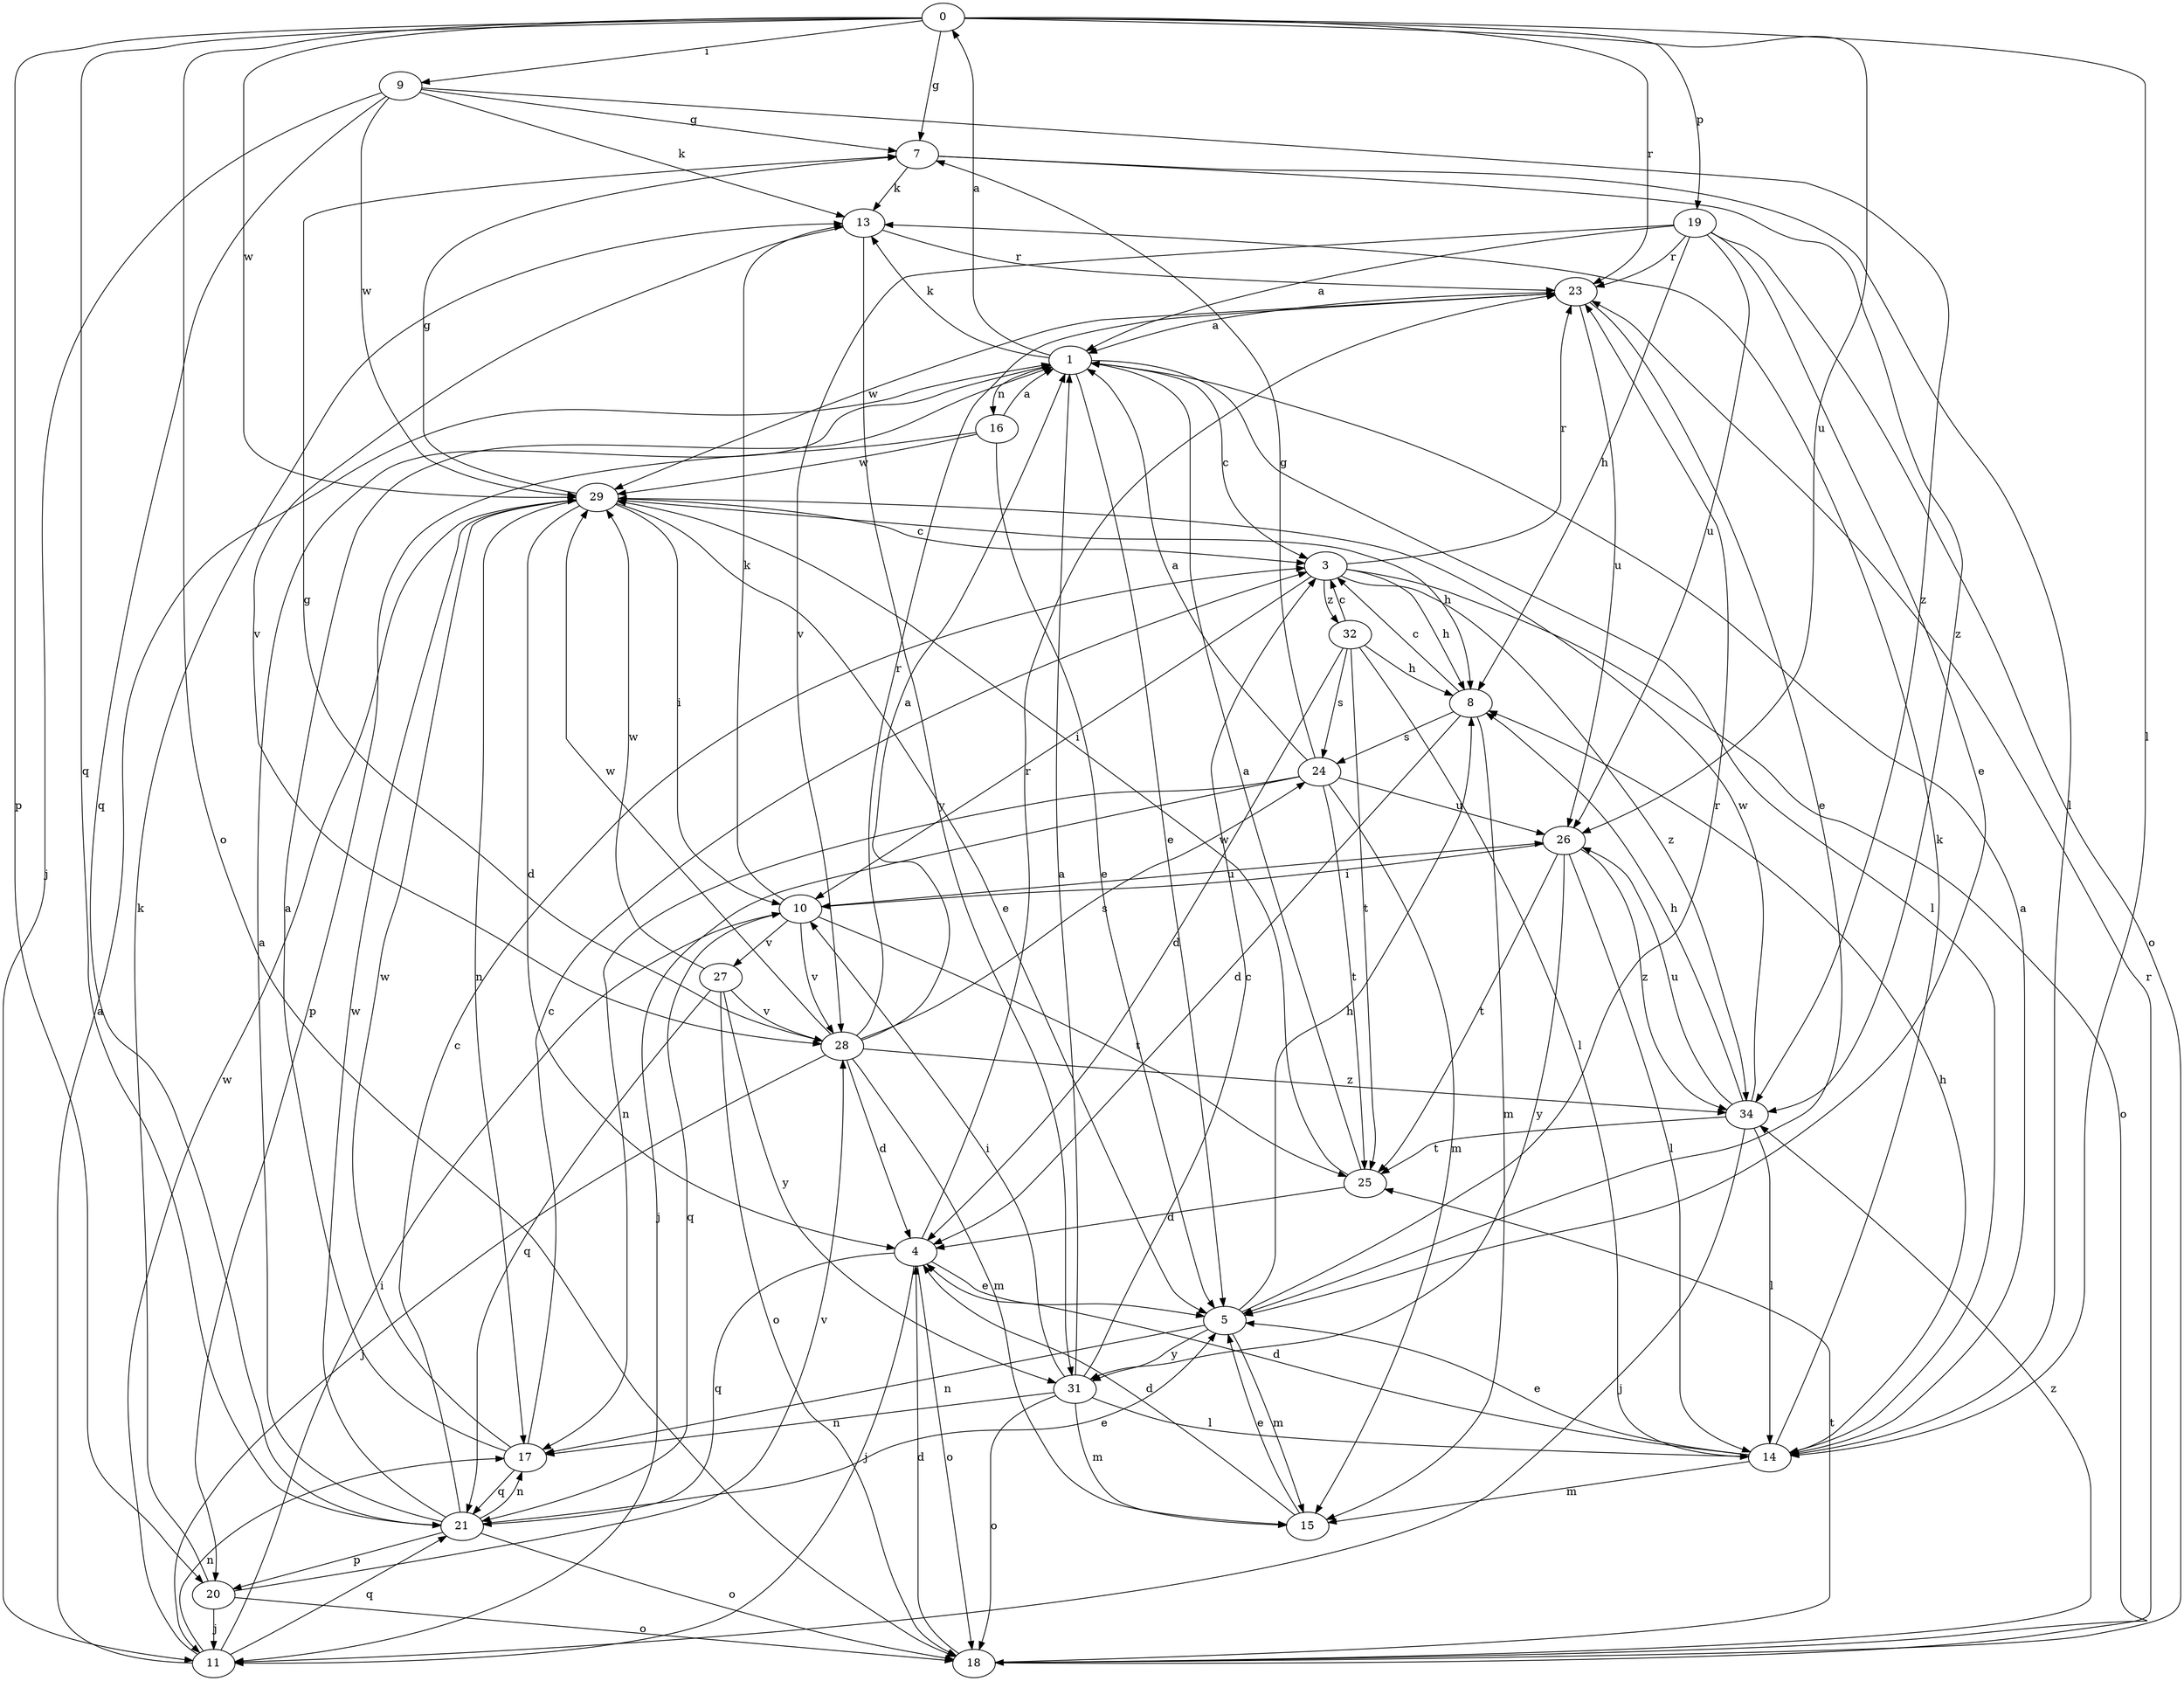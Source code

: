 strict digraph  {
0;
1;
3;
4;
5;
7;
8;
9;
10;
11;
13;
14;
15;
16;
17;
18;
19;
20;
21;
23;
24;
25;
26;
27;
28;
29;
31;
32;
34;
0 -> 7  [label=g];
0 -> 9  [label=i];
0 -> 14  [label=l];
0 -> 18  [label=o];
0 -> 19  [label=p];
0 -> 20  [label=p];
0 -> 21  [label=q];
0 -> 23  [label=r];
0 -> 26  [label=u];
0 -> 29  [label=w];
1 -> 0  [label=a];
1 -> 3  [label=c];
1 -> 5  [label=e];
1 -> 13  [label=k];
1 -> 14  [label=l];
1 -> 16  [label=n];
3 -> 8  [label=h];
3 -> 10  [label=i];
3 -> 18  [label=o];
3 -> 23  [label=r];
3 -> 32  [label=z];
3 -> 34  [label=z];
4 -> 5  [label=e];
4 -> 11  [label=j];
4 -> 18  [label=o];
4 -> 21  [label=q];
4 -> 23  [label=r];
5 -> 8  [label=h];
5 -> 15  [label=m];
5 -> 17  [label=n];
5 -> 23  [label=r];
5 -> 31  [label=y];
7 -> 13  [label=k];
7 -> 14  [label=l];
7 -> 34  [label=z];
8 -> 3  [label=c];
8 -> 4  [label=d];
8 -> 15  [label=m];
8 -> 24  [label=s];
9 -> 7  [label=g];
9 -> 11  [label=j];
9 -> 13  [label=k];
9 -> 21  [label=q];
9 -> 29  [label=w];
9 -> 34  [label=z];
10 -> 13  [label=k];
10 -> 21  [label=q];
10 -> 25  [label=t];
10 -> 26  [label=u];
10 -> 27  [label=v];
10 -> 28  [label=v];
11 -> 1  [label=a];
11 -> 10  [label=i];
11 -> 17  [label=n];
11 -> 21  [label=q];
11 -> 29  [label=w];
13 -> 23  [label=r];
13 -> 28  [label=v];
13 -> 31  [label=y];
14 -> 1  [label=a];
14 -> 4  [label=d];
14 -> 5  [label=e];
14 -> 8  [label=h];
14 -> 13  [label=k];
14 -> 15  [label=m];
15 -> 4  [label=d];
15 -> 5  [label=e];
16 -> 1  [label=a];
16 -> 5  [label=e];
16 -> 20  [label=p];
16 -> 29  [label=w];
17 -> 1  [label=a];
17 -> 3  [label=c];
17 -> 21  [label=q];
17 -> 29  [label=w];
18 -> 4  [label=d];
18 -> 23  [label=r];
18 -> 25  [label=t];
18 -> 34  [label=z];
19 -> 1  [label=a];
19 -> 5  [label=e];
19 -> 8  [label=h];
19 -> 18  [label=o];
19 -> 23  [label=r];
19 -> 26  [label=u];
19 -> 28  [label=v];
20 -> 11  [label=j];
20 -> 13  [label=k];
20 -> 18  [label=o];
20 -> 28  [label=v];
21 -> 1  [label=a];
21 -> 3  [label=c];
21 -> 5  [label=e];
21 -> 17  [label=n];
21 -> 18  [label=o];
21 -> 20  [label=p];
21 -> 29  [label=w];
23 -> 1  [label=a];
23 -> 5  [label=e];
23 -> 26  [label=u];
23 -> 29  [label=w];
24 -> 1  [label=a];
24 -> 7  [label=g];
24 -> 11  [label=j];
24 -> 15  [label=m];
24 -> 17  [label=n];
24 -> 25  [label=t];
24 -> 26  [label=u];
25 -> 1  [label=a];
25 -> 4  [label=d];
25 -> 29  [label=w];
26 -> 10  [label=i];
26 -> 14  [label=l];
26 -> 25  [label=t];
26 -> 31  [label=y];
26 -> 34  [label=z];
27 -> 18  [label=o];
27 -> 21  [label=q];
27 -> 28  [label=v];
27 -> 29  [label=w];
27 -> 31  [label=y];
28 -> 1  [label=a];
28 -> 4  [label=d];
28 -> 7  [label=g];
28 -> 11  [label=j];
28 -> 15  [label=m];
28 -> 23  [label=r];
28 -> 24  [label=s];
28 -> 29  [label=w];
28 -> 34  [label=z];
29 -> 3  [label=c];
29 -> 4  [label=d];
29 -> 5  [label=e];
29 -> 7  [label=g];
29 -> 8  [label=h];
29 -> 10  [label=i];
29 -> 17  [label=n];
31 -> 1  [label=a];
31 -> 3  [label=c];
31 -> 10  [label=i];
31 -> 14  [label=l];
31 -> 15  [label=m];
31 -> 17  [label=n];
31 -> 18  [label=o];
32 -> 3  [label=c];
32 -> 4  [label=d];
32 -> 8  [label=h];
32 -> 14  [label=l];
32 -> 24  [label=s];
32 -> 25  [label=t];
34 -> 8  [label=h];
34 -> 11  [label=j];
34 -> 14  [label=l];
34 -> 25  [label=t];
34 -> 26  [label=u];
34 -> 29  [label=w];
}
